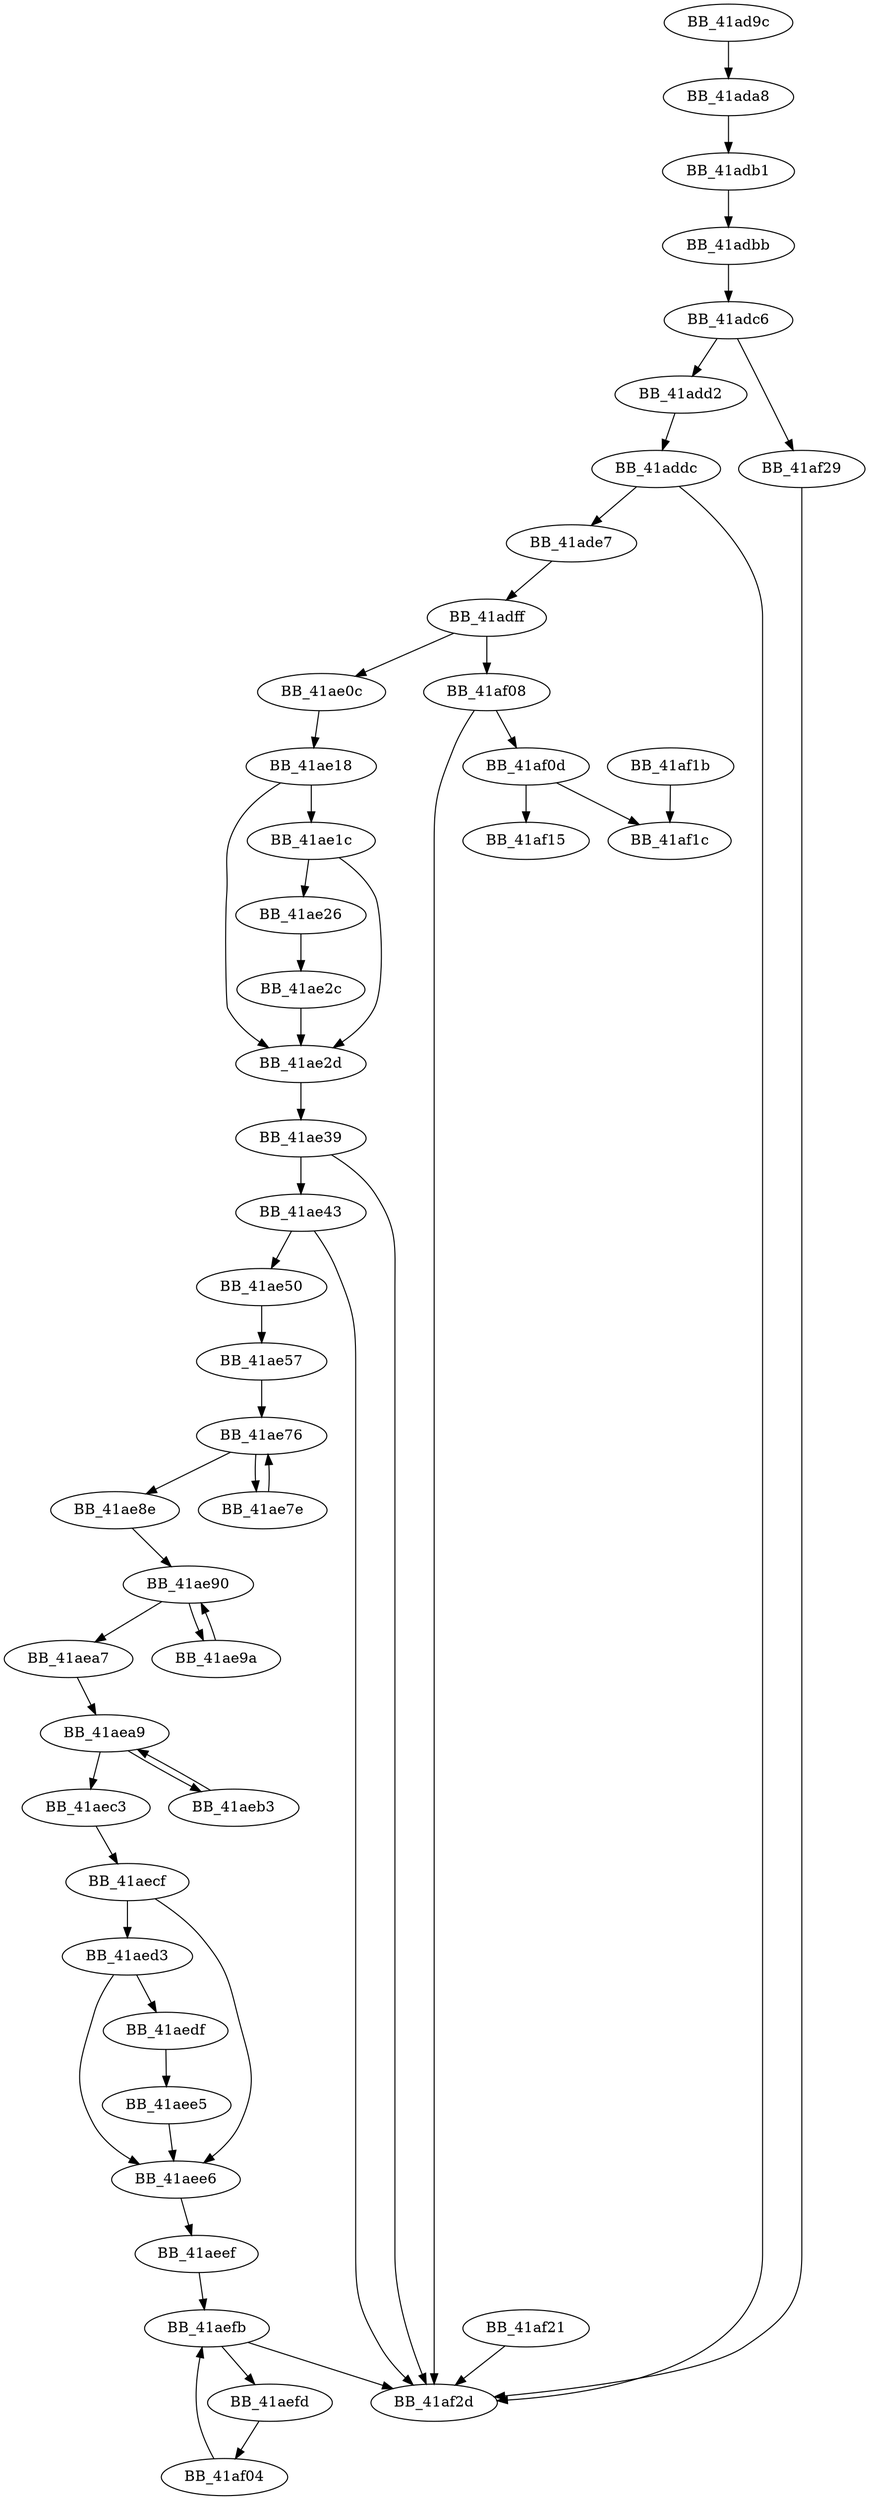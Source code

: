 DiGraph __setmbcp{
BB_41ad9c->BB_41ada8
BB_41ada8->BB_41adb1
BB_41adb1->BB_41adbb
BB_41adbb->BB_41adc6
BB_41adc6->BB_41add2
BB_41adc6->BB_41af29
BB_41add2->BB_41addc
BB_41addc->BB_41ade7
BB_41addc->BB_41af2d
BB_41ade7->BB_41adff
BB_41adff->BB_41ae0c
BB_41adff->BB_41af08
BB_41ae0c->BB_41ae18
BB_41ae18->BB_41ae1c
BB_41ae18->BB_41ae2d
BB_41ae1c->BB_41ae26
BB_41ae1c->BB_41ae2d
BB_41ae26->BB_41ae2c
BB_41ae2c->BB_41ae2d
BB_41ae2d->BB_41ae39
BB_41ae39->BB_41ae43
BB_41ae39->BB_41af2d
BB_41ae43->BB_41ae50
BB_41ae43->BB_41af2d
BB_41ae50->BB_41ae57
BB_41ae57->BB_41ae76
BB_41ae76->BB_41ae7e
BB_41ae76->BB_41ae8e
BB_41ae7e->BB_41ae76
BB_41ae8e->BB_41ae90
BB_41ae90->BB_41ae9a
BB_41ae90->BB_41aea7
BB_41ae9a->BB_41ae90
BB_41aea7->BB_41aea9
BB_41aea9->BB_41aeb3
BB_41aea9->BB_41aec3
BB_41aeb3->BB_41aea9
BB_41aec3->BB_41aecf
BB_41aecf->BB_41aed3
BB_41aecf->BB_41aee6
BB_41aed3->BB_41aedf
BB_41aed3->BB_41aee6
BB_41aedf->BB_41aee5
BB_41aee5->BB_41aee6
BB_41aee6->BB_41aeef
BB_41aeef->BB_41aefb
BB_41aefb->BB_41aefd
BB_41aefb->BB_41af2d
BB_41aefd->BB_41af04
BB_41af04->BB_41aefb
BB_41af08->BB_41af0d
BB_41af08->BB_41af2d
BB_41af0d->BB_41af15
BB_41af0d->BB_41af1c
BB_41af1b->BB_41af1c
BB_41af21->BB_41af2d
BB_41af29->BB_41af2d
}
